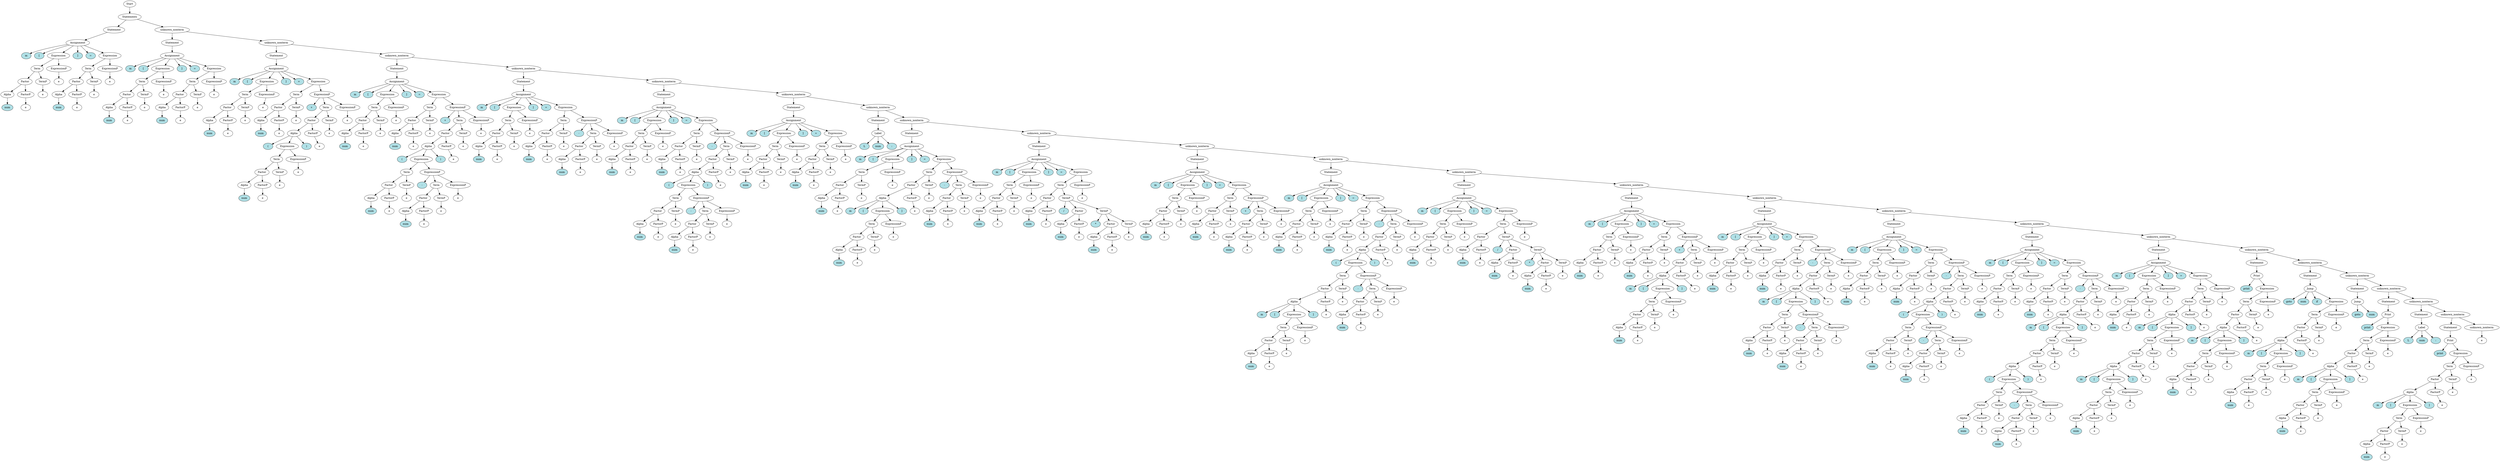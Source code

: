 digraph G {
	"Start1" [label="Start"]
	"Statements2" [label="Statements"]
	"Start1" -> "Statements2"
	"Statement3" [label="Statement"]
	"Statements2" -> "Statement3"
	"Assignment4" [label="Assignment"]
	"Statement3" -> "Assignment4"
	"m5" [label="m",style=filled,fillcolor=powderblue]
	"Assignment4" -> "m5"
	"[6" [label="[",style=filled,fillcolor=powderblue]
	"Assignment4" -> "[6"
	"Expression7" [label="Expression"]
	"Assignment4" -> "Expression7"
	"Term8" [label="Term"]
	"Expression7" -> "Term8"
	"Factor9" [label="Factor"]
	"Term8" -> "Factor9"
	"Alpha10" [label="Alpha"]
	"Factor9" -> "Alpha10"
	"num11" [label="num",style=filled,fillcolor=powderblue]
	"Alpha10" -> "num11"
	"FactorP12" [label="FactorP"]
	"Factor9" -> "FactorP12"
	"e13" [label="e"]
	"FactorP12" -> "e13"
	"TermP14" [label="TermP"]
	"Term8" -> "TermP14"
	"e15" [label="e"]
	"TermP14" -> "e15"
	"ExpressionP16" [label="ExpressionP"]
	"Expression7" -> "ExpressionP16"
	"e17" [label="e"]
	"ExpressionP16" -> "e17"
	"]18" [label="]",style=filled,fillcolor=powderblue]
	"Assignment4" -> "]18"
	"=19" [label="=",style=filled,fillcolor=powderblue]
	"Assignment4" -> "=19"
	"Expression20" [label="Expression"]
	"Assignment4" -> "Expression20"
	"Term21" [label="Term"]
	"Expression20" -> "Term21"
	"Factor22" [label="Factor"]
	"Term21" -> "Factor22"
	"Alpha23" [label="Alpha"]
	"Factor22" -> "Alpha23"
	"num24" [label="num",style=filled,fillcolor=powderblue]
	"Alpha23" -> "num24"
	"FactorP25" [label="FactorP"]
	"Factor22" -> "FactorP25"
	"e26" [label="e"]
	"FactorP25" -> "e26"
	"TermP27" [label="TermP"]
	"Term21" -> "TermP27"
	"e28" [label="e"]
	"TermP27" -> "e28"
	"ExpressionP29" [label="ExpressionP"]
	"Expression20" -> "ExpressionP29"
	"e30" [label="e"]
	"ExpressionP29" -> "e30"
	"unknown_nonterm31" [label="unknown_nonterm"]
	"Statements2" -> "unknown_nonterm31"
	"Statement32" [label="Statement"]
	"unknown_nonterm31" -> "Statement32"
	"Assignment33" [label="Assignment"]
	"Statement32" -> "Assignment33"
	"m34" [label="m",style=filled,fillcolor=powderblue]
	"Assignment33" -> "m34"
	"[35" [label="[",style=filled,fillcolor=powderblue]
	"Assignment33" -> "[35"
	"Expression36" [label="Expression"]
	"Assignment33" -> "Expression36"
	"Term37" [label="Term"]
	"Expression36" -> "Term37"
	"Factor38" [label="Factor"]
	"Term37" -> "Factor38"
	"Alpha39" [label="Alpha"]
	"Factor38" -> "Alpha39"
	"num40" [label="num",style=filled,fillcolor=powderblue]
	"Alpha39" -> "num40"
	"FactorP41" [label="FactorP"]
	"Factor38" -> "FactorP41"
	"e42" [label="e"]
	"FactorP41" -> "e42"
	"TermP43" [label="TermP"]
	"Term37" -> "TermP43"
	"e44" [label="e"]
	"TermP43" -> "e44"
	"ExpressionP45" [label="ExpressionP"]
	"Expression36" -> "ExpressionP45"
	"e46" [label="e"]
	"ExpressionP45" -> "e46"
	"]47" [label="]",style=filled,fillcolor=powderblue]
	"Assignment33" -> "]47"
	"=48" [label="=",style=filled,fillcolor=powderblue]
	"Assignment33" -> "=48"
	"Expression49" [label="Expression"]
	"Assignment33" -> "Expression49"
	"Term50" [label="Term"]
	"Expression49" -> "Term50"
	"Factor51" [label="Factor"]
	"Term50" -> "Factor51"
	"Alpha52" [label="Alpha"]
	"Factor51" -> "Alpha52"
	"num53" [label="num",style=filled,fillcolor=powderblue]
	"Alpha52" -> "num53"
	"FactorP54" [label="FactorP"]
	"Factor51" -> "FactorP54"
	"e55" [label="e"]
	"FactorP54" -> "e55"
	"TermP56" [label="TermP"]
	"Term50" -> "TermP56"
	"e57" [label="e"]
	"TermP56" -> "e57"
	"ExpressionP58" [label="ExpressionP"]
	"Expression49" -> "ExpressionP58"
	"e59" [label="e"]
	"ExpressionP58" -> "e59"
	"unknown_nonterm60" [label="unknown_nonterm"]
	"unknown_nonterm31" -> "unknown_nonterm60"
	"Statement61" [label="Statement"]
	"unknown_nonterm60" -> "Statement61"
	"Assignment62" [label="Assignment"]
	"Statement61" -> "Assignment62"
	"m63" [label="m",style=filled,fillcolor=powderblue]
	"Assignment62" -> "m63"
	"[64" [label="[",style=filled,fillcolor=powderblue]
	"Assignment62" -> "[64"
	"Expression65" [label="Expression"]
	"Assignment62" -> "Expression65"
	"Term66" [label="Term"]
	"Expression65" -> "Term66"
	"Factor67" [label="Factor"]
	"Term66" -> "Factor67"
	"Alpha68" [label="Alpha"]
	"Factor67" -> "Alpha68"
	"num69" [label="num",style=filled,fillcolor=powderblue]
	"Alpha68" -> "num69"
	"FactorP70" [label="FactorP"]
	"Factor67" -> "FactorP70"
	"e71" [label="e"]
	"FactorP70" -> "e71"
	"TermP72" [label="TermP"]
	"Term66" -> "TermP72"
	"e73" [label="e"]
	"TermP72" -> "e73"
	"ExpressionP74" [label="ExpressionP"]
	"Expression65" -> "ExpressionP74"
	"e75" [label="e"]
	"ExpressionP74" -> "e75"
	"]76" [label="]",style=filled,fillcolor=powderblue]
	"Assignment62" -> "]76"
	"=77" [label="=",style=filled,fillcolor=powderblue]
	"Assignment62" -> "=77"
	"Expression78" [label="Expression"]
	"Assignment62" -> "Expression78"
	"Term79" [label="Term"]
	"Expression78" -> "Term79"
	"Factor80" [label="Factor"]
	"Term79" -> "Factor80"
	"Alpha81" [label="Alpha"]
	"Factor80" -> "Alpha81"
	"num82" [label="num",style=filled,fillcolor=powderblue]
	"Alpha81" -> "num82"
	"FactorP83" [label="FactorP"]
	"Factor80" -> "FactorP83"
	"e84" [label="e"]
	"FactorP83" -> "e84"
	"TermP85" [label="TermP"]
	"Term79" -> "TermP85"
	"e86" [label="e"]
	"TermP85" -> "e86"
	"ExpressionP87" [label="ExpressionP"]
	"Expression78" -> "ExpressionP87"
	"+88" [label="+",style=filled,fillcolor=powderblue]
	"ExpressionP87" -> "+88"
	"Term89" [label="Term"]
	"ExpressionP87" -> "Term89"
	"Factor90" [label="Factor"]
	"Term89" -> "Factor90"
	"Alpha91" [label="Alpha"]
	"Factor90" -> "Alpha91"
	"(92" [label="(",style=filled,fillcolor=powderblue]
	"Alpha91" -> "(92"
	"Expression93" [label="Expression"]
	"Alpha91" -> "Expression93"
	"Term94" [label="Term"]
	"Expression93" -> "Term94"
	"Factor95" [label="Factor"]
	"Term94" -> "Factor95"
	"Alpha96" [label="Alpha"]
	"Factor95" -> "Alpha96"
	"num97" [label="num",style=filled,fillcolor=powderblue]
	"Alpha96" -> "num97"
	"FactorP98" [label="FactorP"]
	"Factor95" -> "FactorP98"
	"e99" [label="e"]
	"FactorP98" -> "e99"
	"TermP100" [label="TermP"]
	"Term94" -> "TermP100"
	"e101" [label="e"]
	"TermP100" -> "e101"
	"ExpressionP102" [label="ExpressionP"]
	"Expression93" -> "ExpressionP102"
	"e103" [label="e"]
	"ExpressionP102" -> "e103"
	")104" [label=")",style=filled,fillcolor=powderblue]
	"Alpha91" -> ")104"
	"FactorP105" [label="FactorP"]
	"Factor90" -> "FactorP105"
	"e106" [label="e"]
	"FactorP105" -> "e106"
	"TermP107" [label="TermP"]
	"Term89" -> "TermP107"
	"e108" [label="e"]
	"TermP107" -> "e108"
	"ExpressionP109" [label="ExpressionP"]
	"ExpressionP87" -> "ExpressionP109"
	"e110" [label="e"]
	"ExpressionP109" -> "e110"
	"unknown_nonterm111" [label="unknown_nonterm"]
	"unknown_nonterm60" -> "unknown_nonterm111"
	"Statement112" [label="Statement"]
	"unknown_nonterm111" -> "Statement112"
	"Assignment113" [label="Assignment"]
	"Statement112" -> "Assignment113"
	"m114" [label="m",style=filled,fillcolor=powderblue]
	"Assignment113" -> "m114"
	"[115" [label="[",style=filled,fillcolor=powderblue]
	"Assignment113" -> "[115"
	"Expression116" [label="Expression"]
	"Assignment113" -> "Expression116"
	"Term117" [label="Term"]
	"Expression116" -> "Term117"
	"Factor118" [label="Factor"]
	"Term117" -> "Factor118"
	"Alpha119" [label="Alpha"]
	"Factor118" -> "Alpha119"
	"num120" [label="num",style=filled,fillcolor=powderblue]
	"Alpha119" -> "num120"
	"FactorP121" [label="FactorP"]
	"Factor118" -> "FactorP121"
	"e122" [label="e"]
	"FactorP121" -> "e122"
	"TermP123" [label="TermP"]
	"Term117" -> "TermP123"
	"e124" [label="e"]
	"TermP123" -> "e124"
	"ExpressionP125" [label="ExpressionP"]
	"Expression116" -> "ExpressionP125"
	"e126" [label="e"]
	"ExpressionP125" -> "e126"
	"]127" [label="]",style=filled,fillcolor=powderblue]
	"Assignment113" -> "]127"
	"=128" [label="=",style=filled,fillcolor=powderblue]
	"Assignment113" -> "=128"
	"Expression129" [label="Expression"]
	"Assignment113" -> "Expression129"
	"Term130" [label="Term"]
	"Expression129" -> "Term130"
	"Factor131" [label="Factor"]
	"Term130" -> "Factor131"
	"Alpha132" [label="Alpha"]
	"Factor131" -> "Alpha132"
	"num133" [label="num",style=filled,fillcolor=powderblue]
	"Alpha132" -> "num133"
	"FactorP134" [label="FactorP"]
	"Factor131" -> "FactorP134"
	"e135" [label="e"]
	"FactorP134" -> "e135"
	"TermP136" [label="TermP"]
	"Term130" -> "TermP136"
	"e137" [label="e"]
	"TermP136" -> "e137"
	"ExpressionP138" [label="ExpressionP"]
	"Expression129" -> "ExpressionP138"
	"+139" [label="+",style=filled,fillcolor=powderblue]
	"ExpressionP138" -> "+139"
	"Term140" [label="Term"]
	"ExpressionP138" -> "Term140"
	"Factor141" [label="Factor"]
	"Term140" -> "Factor141"
	"Alpha142" [label="Alpha"]
	"Factor141" -> "Alpha142"
	"(143" [label="(",style=filled,fillcolor=powderblue]
	"Alpha142" -> "(143"
	"Expression144" [label="Expression"]
	"Alpha142" -> "Expression144"
	"Term145" [label="Term"]
	"Expression144" -> "Term145"
	"Factor146" [label="Factor"]
	"Term145" -> "Factor146"
	"Alpha147" [label="Alpha"]
	"Factor146" -> "Alpha147"
	"num148" [label="num",style=filled,fillcolor=powderblue]
	"Alpha147" -> "num148"
	"FactorP149" [label="FactorP"]
	"Factor146" -> "FactorP149"
	"e150" [label="e"]
	"FactorP149" -> "e150"
	"TermP151" [label="TermP"]
	"Term145" -> "TermP151"
	"e152" [label="e"]
	"TermP151" -> "e152"
	"ExpressionP153" [label="ExpressionP"]
	"Expression144" -> "ExpressionP153"
	"-154" [label="-",style=filled,fillcolor=powderblue]
	"ExpressionP153" -> "-154"
	"Term155" [label="Term"]
	"ExpressionP153" -> "Term155"
	"Factor156" [label="Factor"]
	"Term155" -> "Factor156"
	"Alpha157" [label="Alpha"]
	"Factor156" -> "Alpha157"
	"num158" [label="num",style=filled,fillcolor=powderblue]
	"Alpha157" -> "num158"
	"FactorP159" [label="FactorP"]
	"Factor156" -> "FactorP159"
	"e160" [label="e"]
	"FactorP159" -> "e160"
	"TermP161" [label="TermP"]
	"Term155" -> "TermP161"
	"e162" [label="e"]
	"TermP161" -> "e162"
	"ExpressionP163" [label="ExpressionP"]
	"ExpressionP153" -> "ExpressionP163"
	"e164" [label="e"]
	"ExpressionP163" -> "e164"
	")165" [label=")",style=filled,fillcolor=powderblue]
	"Alpha142" -> ")165"
	"FactorP166" [label="FactorP"]
	"Factor141" -> "FactorP166"
	"e167" [label="e"]
	"FactorP166" -> "e167"
	"TermP168" [label="TermP"]
	"Term140" -> "TermP168"
	"e169" [label="e"]
	"TermP168" -> "e169"
	"ExpressionP170" [label="ExpressionP"]
	"ExpressionP138" -> "ExpressionP170"
	"e171" [label="e"]
	"ExpressionP170" -> "e171"
	"unknown_nonterm172" [label="unknown_nonterm"]
	"unknown_nonterm111" -> "unknown_nonterm172"
	"Statement173" [label="Statement"]
	"unknown_nonterm172" -> "Statement173"
	"Assignment174" [label="Assignment"]
	"Statement173" -> "Assignment174"
	"m175" [label="m",style=filled,fillcolor=powderblue]
	"Assignment174" -> "m175"
	"[176" [label="[",style=filled,fillcolor=powderblue]
	"Assignment174" -> "[176"
	"Expression177" [label="Expression"]
	"Assignment174" -> "Expression177"
	"Term178" [label="Term"]
	"Expression177" -> "Term178"
	"Factor179" [label="Factor"]
	"Term178" -> "Factor179"
	"Alpha180" [label="Alpha"]
	"Factor179" -> "Alpha180"
	"num181" [label="num",style=filled,fillcolor=powderblue]
	"Alpha180" -> "num181"
	"FactorP182" [label="FactorP"]
	"Factor179" -> "FactorP182"
	"e183" [label="e"]
	"FactorP182" -> "e183"
	"TermP184" [label="TermP"]
	"Term178" -> "TermP184"
	"e185" [label="e"]
	"TermP184" -> "e185"
	"ExpressionP186" [label="ExpressionP"]
	"Expression177" -> "ExpressionP186"
	"e187" [label="e"]
	"ExpressionP186" -> "e187"
	"]188" [label="]",style=filled,fillcolor=powderblue]
	"Assignment174" -> "]188"
	"=189" [label="=",style=filled,fillcolor=powderblue]
	"Assignment174" -> "=189"
	"Expression190" [label="Expression"]
	"Assignment174" -> "Expression190"
	"Term191" [label="Term"]
	"Expression190" -> "Term191"
	"Factor192" [label="Factor"]
	"Term191" -> "Factor192"
	"Alpha193" [label="Alpha"]
	"Factor192" -> "Alpha193"
	"num194" [label="num",style=filled,fillcolor=powderblue]
	"Alpha193" -> "num194"
	"FactorP195" [label="FactorP"]
	"Factor192" -> "FactorP195"
	"e196" [label="e"]
	"FactorP195" -> "e196"
	"TermP197" [label="TermP"]
	"Term191" -> "TermP197"
	"e198" [label="e"]
	"TermP197" -> "e198"
	"ExpressionP199" [label="ExpressionP"]
	"Expression190" -> "ExpressionP199"
	"-200" [label="-",style=filled,fillcolor=powderblue]
	"ExpressionP199" -> "-200"
	"Term201" [label="Term"]
	"ExpressionP199" -> "Term201"
	"Factor202" [label="Factor"]
	"Term201" -> "Factor202"
	"Alpha203" [label="Alpha"]
	"Factor202" -> "Alpha203"
	"num204" [label="num",style=filled,fillcolor=powderblue]
	"Alpha203" -> "num204"
	"FactorP205" [label="FactorP"]
	"Factor202" -> "FactorP205"
	"e206" [label="e"]
	"FactorP205" -> "e206"
	"TermP207" [label="TermP"]
	"Term201" -> "TermP207"
	"e208" [label="e"]
	"TermP207" -> "e208"
	"ExpressionP209" [label="ExpressionP"]
	"ExpressionP199" -> "ExpressionP209"
	"e210" [label="e"]
	"ExpressionP209" -> "e210"
	"unknown_nonterm211" [label="unknown_nonterm"]
	"unknown_nonterm172" -> "unknown_nonterm211"
	"Statement212" [label="Statement"]
	"unknown_nonterm211" -> "Statement212"
	"Assignment213" [label="Assignment"]
	"Statement212" -> "Assignment213"
	"m214" [label="m",style=filled,fillcolor=powderblue]
	"Assignment213" -> "m214"
	"[215" [label="[",style=filled,fillcolor=powderblue]
	"Assignment213" -> "[215"
	"Expression216" [label="Expression"]
	"Assignment213" -> "Expression216"
	"Term217" [label="Term"]
	"Expression216" -> "Term217"
	"Factor218" [label="Factor"]
	"Term217" -> "Factor218"
	"Alpha219" [label="Alpha"]
	"Factor218" -> "Alpha219"
	"num220" [label="num",style=filled,fillcolor=powderblue]
	"Alpha219" -> "num220"
	"FactorP221" [label="FactorP"]
	"Factor218" -> "FactorP221"
	"e222" [label="e"]
	"FactorP221" -> "e222"
	"TermP223" [label="TermP"]
	"Term217" -> "TermP223"
	"e224" [label="e"]
	"TermP223" -> "e224"
	"ExpressionP225" [label="ExpressionP"]
	"Expression216" -> "ExpressionP225"
	"e226" [label="e"]
	"ExpressionP225" -> "e226"
	"]227" [label="]",style=filled,fillcolor=powderblue]
	"Assignment213" -> "]227"
	"=228" [label="=",style=filled,fillcolor=powderblue]
	"Assignment213" -> "=228"
	"Expression229" [label="Expression"]
	"Assignment213" -> "Expression229"
	"Term230" [label="Term"]
	"Expression229" -> "Term230"
	"Factor231" [label="Factor"]
	"Term230" -> "Factor231"
	"Alpha232" [label="Alpha"]
	"Factor231" -> "Alpha232"
	"num233" [label="num",style=filled,fillcolor=powderblue]
	"Alpha232" -> "num233"
	"FactorP234" [label="FactorP"]
	"Factor231" -> "FactorP234"
	"e235" [label="e"]
	"FactorP234" -> "e235"
	"TermP236" [label="TermP"]
	"Term230" -> "TermP236"
	"e237" [label="e"]
	"TermP236" -> "e237"
	"ExpressionP238" [label="ExpressionP"]
	"Expression229" -> "ExpressionP238"
	"-239" [label="-",style=filled,fillcolor=powderblue]
	"ExpressionP238" -> "-239"
	"Term240" [label="Term"]
	"ExpressionP238" -> "Term240"
	"Factor241" [label="Factor"]
	"Term240" -> "Factor241"
	"Alpha242" [label="Alpha"]
	"Factor241" -> "Alpha242"
	"(243" [label="(",style=filled,fillcolor=powderblue]
	"Alpha242" -> "(243"
	"Expression244" [label="Expression"]
	"Alpha242" -> "Expression244"
	"Term245" [label="Term"]
	"Expression244" -> "Term245"
	"Factor246" [label="Factor"]
	"Term245" -> "Factor246"
	"Alpha247" [label="Alpha"]
	"Factor246" -> "Alpha247"
	"num248" [label="num",style=filled,fillcolor=powderblue]
	"Alpha247" -> "num248"
	"FactorP249" [label="FactorP"]
	"Factor246" -> "FactorP249"
	"e250" [label="e"]
	"FactorP249" -> "e250"
	"TermP251" [label="TermP"]
	"Term245" -> "TermP251"
	"e252" [label="e"]
	"TermP251" -> "e252"
	"ExpressionP253" [label="ExpressionP"]
	"Expression244" -> "ExpressionP253"
	"-254" [label="-",style=filled,fillcolor=powderblue]
	"ExpressionP253" -> "-254"
	"Term255" [label="Term"]
	"ExpressionP253" -> "Term255"
	"Factor256" [label="Factor"]
	"Term255" -> "Factor256"
	"Alpha257" [label="Alpha"]
	"Factor256" -> "Alpha257"
	"num258" [label="num",style=filled,fillcolor=powderblue]
	"Alpha257" -> "num258"
	"FactorP259" [label="FactorP"]
	"Factor256" -> "FactorP259"
	"e260" [label="e"]
	"FactorP259" -> "e260"
	"TermP261" [label="TermP"]
	"Term255" -> "TermP261"
	"e262" [label="e"]
	"TermP261" -> "e262"
	"ExpressionP263" [label="ExpressionP"]
	"ExpressionP253" -> "ExpressionP263"
	"e264" [label="e"]
	"ExpressionP263" -> "e264"
	")265" [label=")",style=filled,fillcolor=powderblue]
	"Alpha242" -> ")265"
	"FactorP266" [label="FactorP"]
	"Factor241" -> "FactorP266"
	"e267" [label="e"]
	"FactorP266" -> "e267"
	"TermP268" [label="TermP"]
	"Term240" -> "TermP268"
	"e269" [label="e"]
	"TermP268" -> "e269"
	"ExpressionP270" [label="ExpressionP"]
	"ExpressionP238" -> "ExpressionP270"
	"e271" [label="e"]
	"ExpressionP270" -> "e271"
	"unknown_nonterm272" [label="unknown_nonterm"]
	"unknown_nonterm211" -> "unknown_nonterm272"
	"Statement273" [label="Statement"]
	"unknown_nonterm272" -> "Statement273"
	"Assignment274" [label="Assignment"]
	"Statement273" -> "Assignment274"
	"m275" [label="m",style=filled,fillcolor=powderblue]
	"Assignment274" -> "m275"
	"[276" [label="[",style=filled,fillcolor=powderblue]
	"Assignment274" -> "[276"
	"Expression277" [label="Expression"]
	"Assignment274" -> "Expression277"
	"Term278" [label="Term"]
	"Expression277" -> "Term278"
	"Factor279" [label="Factor"]
	"Term278" -> "Factor279"
	"Alpha280" [label="Alpha"]
	"Factor279" -> "Alpha280"
	"num281" [label="num",style=filled,fillcolor=powderblue]
	"Alpha280" -> "num281"
	"FactorP282" [label="FactorP"]
	"Factor279" -> "FactorP282"
	"e283" [label="e"]
	"FactorP282" -> "e283"
	"TermP284" [label="TermP"]
	"Term278" -> "TermP284"
	"e285" [label="e"]
	"TermP284" -> "e285"
	"ExpressionP286" [label="ExpressionP"]
	"Expression277" -> "ExpressionP286"
	"e287" [label="e"]
	"ExpressionP286" -> "e287"
	"]288" [label="]",style=filled,fillcolor=powderblue]
	"Assignment274" -> "]288"
	"=289" [label="=",style=filled,fillcolor=powderblue]
	"Assignment274" -> "=289"
	"Expression290" [label="Expression"]
	"Assignment274" -> "Expression290"
	"Term291" [label="Term"]
	"Expression290" -> "Term291"
	"Factor292" [label="Factor"]
	"Term291" -> "Factor292"
	"Alpha293" [label="Alpha"]
	"Factor292" -> "Alpha293"
	"num294" [label="num",style=filled,fillcolor=powderblue]
	"Alpha293" -> "num294"
	"FactorP295" [label="FactorP"]
	"Factor292" -> "FactorP295"
	"e296" [label="e"]
	"FactorP295" -> "e296"
	"TermP297" [label="TermP"]
	"Term291" -> "TermP297"
	"e298" [label="e"]
	"TermP297" -> "e298"
	"ExpressionP299" [label="ExpressionP"]
	"Expression290" -> "ExpressionP299"
	"e300" [label="e"]
	"ExpressionP299" -> "e300"
	"unknown_nonterm301" [label="unknown_nonterm"]
	"unknown_nonterm272" -> "unknown_nonterm301"
	"Statement302" [label="Statement"]
	"unknown_nonterm301" -> "Statement302"
	"Label303" [label="Label"]
	"Statement302" -> "Label303"
	"L304" [label="L",style=filled,fillcolor=powderblue]
	"Label303" -> "L304"
	"num305" [label="num",style=filled,fillcolor=powderblue]
	"Label303" -> "num305"
	":306" [label=":",style=filled,fillcolor=powderblue]
	"Label303" -> ":306"
	"unknown_nonterm307" [label="unknown_nonterm"]
	"unknown_nonterm301" -> "unknown_nonterm307"
	"Statement308" [label="Statement"]
	"unknown_nonterm307" -> "Statement308"
	"Assignment309" [label="Assignment"]
	"Statement308" -> "Assignment309"
	"m310" [label="m",style=filled,fillcolor=powderblue]
	"Assignment309" -> "m310"
	"[311" [label="[",style=filled,fillcolor=powderblue]
	"Assignment309" -> "[311"
	"Expression312" [label="Expression"]
	"Assignment309" -> "Expression312"
	"Term313" [label="Term"]
	"Expression312" -> "Term313"
	"Factor314" [label="Factor"]
	"Term313" -> "Factor314"
	"Alpha315" [label="Alpha"]
	"Factor314" -> "Alpha315"
	"num316" [label="num",style=filled,fillcolor=powderblue]
	"Alpha315" -> "num316"
	"FactorP317" [label="FactorP"]
	"Factor314" -> "FactorP317"
	"e318" [label="e"]
	"FactorP317" -> "e318"
	"TermP319" [label="TermP"]
	"Term313" -> "TermP319"
	"e320" [label="e"]
	"TermP319" -> "e320"
	"ExpressionP321" [label="ExpressionP"]
	"Expression312" -> "ExpressionP321"
	"e322" [label="e"]
	"ExpressionP321" -> "e322"
	"]323" [label="]",style=filled,fillcolor=powderblue]
	"Assignment309" -> "]323"
	"=324" [label="=",style=filled,fillcolor=powderblue]
	"Assignment309" -> "=324"
	"Expression325" [label="Expression"]
	"Assignment309" -> "Expression325"
	"Term326" [label="Term"]
	"Expression325" -> "Term326"
	"Factor327" [label="Factor"]
	"Term326" -> "Factor327"
	"Alpha328" [label="Alpha"]
	"Factor327" -> "Alpha328"
	"m329" [label="m",style=filled,fillcolor=powderblue]
	"Alpha328" -> "m329"
	"[330" [label="[",style=filled,fillcolor=powderblue]
	"Alpha328" -> "[330"
	"Expression331" [label="Expression"]
	"Alpha328" -> "Expression331"
	"Term332" [label="Term"]
	"Expression331" -> "Term332"
	"Factor333" [label="Factor"]
	"Term332" -> "Factor333"
	"Alpha334" [label="Alpha"]
	"Factor333" -> "Alpha334"
	"num335" [label="num",style=filled,fillcolor=powderblue]
	"Alpha334" -> "num335"
	"FactorP336" [label="FactorP"]
	"Factor333" -> "FactorP336"
	"e337" [label="e"]
	"FactorP336" -> "e337"
	"TermP338" [label="TermP"]
	"Term332" -> "TermP338"
	"e339" [label="e"]
	"TermP338" -> "e339"
	"ExpressionP340" [label="ExpressionP"]
	"Expression331" -> "ExpressionP340"
	"e341" [label="e"]
	"ExpressionP340" -> "e341"
	"]342" [label="]",style=filled,fillcolor=powderblue]
	"Alpha328" -> "]342"
	"FactorP343" [label="FactorP"]
	"Factor327" -> "FactorP343"
	"e344" [label="e"]
	"FactorP343" -> "e344"
	"TermP345" [label="TermP"]
	"Term326" -> "TermP345"
	"e346" [label="e"]
	"TermP345" -> "e346"
	"ExpressionP347" [label="ExpressionP"]
	"Expression325" -> "ExpressionP347"
	"-348" [label="-",style=filled,fillcolor=powderblue]
	"ExpressionP347" -> "-348"
	"Term349" [label="Term"]
	"ExpressionP347" -> "Term349"
	"Factor350" [label="Factor"]
	"Term349" -> "Factor350"
	"Alpha351" [label="Alpha"]
	"Factor350" -> "Alpha351"
	"num352" [label="num",style=filled,fillcolor=powderblue]
	"Alpha351" -> "num352"
	"FactorP353" [label="FactorP"]
	"Factor350" -> "FactorP353"
	"e354" [label="e"]
	"FactorP353" -> "e354"
	"TermP355" [label="TermP"]
	"Term349" -> "TermP355"
	"e356" [label="e"]
	"TermP355" -> "e356"
	"ExpressionP357" [label="ExpressionP"]
	"ExpressionP347" -> "ExpressionP357"
	"e358" [label="e"]
	"ExpressionP357" -> "e358"
	"unknown_nonterm359" [label="unknown_nonterm"]
	"unknown_nonterm307" -> "unknown_nonterm359"
	"Statement360" [label="Statement"]
	"unknown_nonterm359" -> "Statement360"
	"Assignment361" [label="Assignment"]
	"Statement360" -> "Assignment361"
	"m362" [label="m",style=filled,fillcolor=powderblue]
	"Assignment361" -> "m362"
	"[363" [label="[",style=filled,fillcolor=powderblue]
	"Assignment361" -> "[363"
	"Expression364" [label="Expression"]
	"Assignment361" -> "Expression364"
	"Term365" [label="Term"]
	"Expression364" -> "Term365"
	"Factor366" [label="Factor"]
	"Term365" -> "Factor366"
	"Alpha367" [label="Alpha"]
	"Factor366" -> "Alpha367"
	"num368" [label="num",style=filled,fillcolor=powderblue]
	"Alpha367" -> "num368"
	"FactorP369" [label="FactorP"]
	"Factor366" -> "FactorP369"
	"e370" [label="e"]
	"FactorP369" -> "e370"
	"TermP371" [label="TermP"]
	"Term365" -> "TermP371"
	"e372" [label="e"]
	"TermP371" -> "e372"
	"ExpressionP373" [label="ExpressionP"]
	"Expression364" -> "ExpressionP373"
	"e374" [label="e"]
	"ExpressionP373" -> "e374"
	"]375" [label="]",style=filled,fillcolor=powderblue]
	"Assignment361" -> "]375"
	"=376" [label="=",style=filled,fillcolor=powderblue]
	"Assignment361" -> "=376"
	"Expression377" [label="Expression"]
	"Assignment361" -> "Expression377"
	"Term378" [label="Term"]
	"Expression377" -> "Term378"
	"Factor379" [label="Factor"]
	"Term378" -> "Factor379"
	"Alpha380" [label="Alpha"]
	"Factor379" -> "Alpha380"
	"num381" [label="num",style=filled,fillcolor=powderblue]
	"Alpha380" -> "num381"
	"FactorP382" [label="FactorP"]
	"Factor379" -> "FactorP382"
	"e383" [label="e"]
	"FactorP382" -> "e383"
	"TermP384" [label="TermP"]
	"Term378" -> "TermP384"
	"/385" [label="/",style=filled,fillcolor=powderblue]
	"TermP384" -> "/385"
	"Factor386" [label="Factor"]
	"TermP384" -> "Factor386"
	"Alpha387" [label="Alpha"]
	"Factor386" -> "Alpha387"
	"num388" [label="num",style=filled,fillcolor=powderblue]
	"Alpha387" -> "num388"
	"FactorP389" [label="FactorP"]
	"Factor386" -> "FactorP389"
	"e390" [label="e"]
	"FactorP389" -> "e390"
	"TermP391" [label="TermP"]
	"TermP384" -> "TermP391"
	"*392" [label="*",style=filled,fillcolor=powderblue]
	"TermP391" -> "*392"
	"Factor393" [label="Factor"]
	"TermP391" -> "Factor393"
	"Alpha394" [label="Alpha"]
	"Factor393" -> "Alpha394"
	"num395" [label="num",style=filled,fillcolor=powderblue]
	"Alpha394" -> "num395"
	"FactorP396" [label="FactorP"]
	"Factor393" -> "FactorP396"
	"e397" [label="e"]
	"FactorP396" -> "e397"
	"TermP398" [label="TermP"]
	"TermP391" -> "TermP398"
	"e399" [label="e"]
	"TermP398" -> "e399"
	"ExpressionP400" [label="ExpressionP"]
	"Expression377" -> "ExpressionP400"
	"e401" [label="e"]
	"ExpressionP400" -> "e401"
	"unknown_nonterm402" [label="unknown_nonterm"]
	"unknown_nonterm359" -> "unknown_nonterm402"
	"Statement403" [label="Statement"]
	"unknown_nonterm402" -> "Statement403"
	"Assignment404" [label="Assignment"]
	"Statement403" -> "Assignment404"
	"m405" [label="m",style=filled,fillcolor=powderblue]
	"Assignment404" -> "m405"
	"[406" [label="[",style=filled,fillcolor=powderblue]
	"Assignment404" -> "[406"
	"Expression407" [label="Expression"]
	"Assignment404" -> "Expression407"
	"Term408" [label="Term"]
	"Expression407" -> "Term408"
	"Factor409" [label="Factor"]
	"Term408" -> "Factor409"
	"Alpha410" [label="Alpha"]
	"Factor409" -> "Alpha410"
	"num411" [label="num",style=filled,fillcolor=powderblue]
	"Alpha410" -> "num411"
	"FactorP412" [label="FactorP"]
	"Factor409" -> "FactorP412"
	"e413" [label="e"]
	"FactorP412" -> "e413"
	"TermP414" [label="TermP"]
	"Term408" -> "TermP414"
	"e415" [label="e"]
	"TermP414" -> "e415"
	"ExpressionP416" [label="ExpressionP"]
	"Expression407" -> "ExpressionP416"
	"e417" [label="e"]
	"ExpressionP416" -> "e417"
	"]418" [label="]",style=filled,fillcolor=powderblue]
	"Assignment404" -> "]418"
	"=419" [label="=",style=filled,fillcolor=powderblue]
	"Assignment404" -> "=419"
	"Expression420" [label="Expression"]
	"Assignment404" -> "Expression420"
	"Term421" [label="Term"]
	"Expression420" -> "Term421"
	"Factor422" [label="Factor"]
	"Term421" -> "Factor422"
	"Alpha423" [label="Alpha"]
	"Factor422" -> "Alpha423"
	"num424" [label="num",style=filled,fillcolor=powderblue]
	"Alpha423" -> "num424"
	"FactorP425" [label="FactorP"]
	"Factor422" -> "FactorP425"
	"e426" [label="e"]
	"FactorP425" -> "e426"
	"TermP427" [label="TermP"]
	"Term421" -> "TermP427"
	"e428" [label="e"]
	"TermP427" -> "e428"
	"ExpressionP429" [label="ExpressionP"]
	"Expression420" -> "ExpressionP429"
	"+430" [label="+",style=filled,fillcolor=powderblue]
	"ExpressionP429" -> "+430"
	"Term431" [label="Term"]
	"ExpressionP429" -> "Term431"
	"Factor432" [label="Factor"]
	"Term431" -> "Factor432"
	"Alpha433" [label="Alpha"]
	"Factor432" -> "Alpha433"
	"num434" [label="num",style=filled,fillcolor=powderblue]
	"Alpha433" -> "num434"
	"FactorP435" [label="FactorP"]
	"Factor432" -> "FactorP435"
	"e436" [label="e"]
	"FactorP435" -> "e436"
	"TermP437" [label="TermP"]
	"Term431" -> "TermP437"
	"e438" [label="e"]
	"TermP437" -> "e438"
	"ExpressionP439" [label="ExpressionP"]
	"ExpressionP429" -> "ExpressionP439"
	"e440" [label="e"]
	"ExpressionP439" -> "e440"
	"unknown_nonterm441" [label="unknown_nonterm"]
	"unknown_nonterm402" -> "unknown_nonterm441"
	"Statement442" [label="Statement"]
	"unknown_nonterm441" -> "Statement442"
	"Assignment443" [label="Assignment"]
	"Statement442" -> "Assignment443"
	"m444" [label="m",style=filled,fillcolor=powderblue]
	"Assignment443" -> "m444"
	"[445" [label="[",style=filled,fillcolor=powderblue]
	"Assignment443" -> "[445"
	"Expression446" [label="Expression"]
	"Assignment443" -> "Expression446"
	"Term447" [label="Term"]
	"Expression446" -> "Term447"
	"Factor448" [label="Factor"]
	"Term447" -> "Factor448"
	"Alpha449" [label="Alpha"]
	"Factor448" -> "Alpha449"
	"num450" [label="num",style=filled,fillcolor=powderblue]
	"Alpha449" -> "num450"
	"FactorP451" [label="FactorP"]
	"Factor448" -> "FactorP451"
	"e452" [label="e"]
	"FactorP451" -> "e452"
	"TermP453" [label="TermP"]
	"Term447" -> "TermP453"
	"e454" [label="e"]
	"TermP453" -> "e454"
	"ExpressionP455" [label="ExpressionP"]
	"Expression446" -> "ExpressionP455"
	"e456" [label="e"]
	"ExpressionP455" -> "e456"
	"]457" [label="]",style=filled,fillcolor=powderblue]
	"Assignment443" -> "]457"
	"=458" [label="=",style=filled,fillcolor=powderblue]
	"Assignment443" -> "=458"
	"Expression459" [label="Expression"]
	"Assignment443" -> "Expression459"
	"Term460" [label="Term"]
	"Expression459" -> "Term460"
	"Factor461" [label="Factor"]
	"Term460" -> "Factor461"
	"Alpha462" [label="Alpha"]
	"Factor461" -> "Alpha462"
	"num463" [label="num",style=filled,fillcolor=powderblue]
	"Alpha462" -> "num463"
	"FactorP464" [label="FactorP"]
	"Factor461" -> "FactorP464"
	"e465" [label="e"]
	"FactorP464" -> "e465"
	"TermP466" [label="TermP"]
	"Term460" -> "TermP466"
	"e467" [label="e"]
	"TermP466" -> "e467"
	"ExpressionP468" [label="ExpressionP"]
	"Expression459" -> "ExpressionP468"
	"-469" [label="-",style=filled,fillcolor=powderblue]
	"ExpressionP468" -> "-469"
	"Term470" [label="Term"]
	"ExpressionP468" -> "Term470"
	"Factor471" [label="Factor"]
	"Term470" -> "Factor471"
	"Alpha472" [label="Alpha"]
	"Factor471" -> "Alpha472"
	"(473" [label="(",style=filled,fillcolor=powderblue]
	"Alpha472" -> "(473"
	"Expression474" [label="Expression"]
	"Alpha472" -> "Expression474"
	"Term475" [label="Term"]
	"Expression474" -> "Term475"
	"Factor476" [label="Factor"]
	"Term475" -> "Factor476"
	"Alpha477" [label="Alpha"]
	"Factor476" -> "Alpha477"
	"m478" [label="m",style=filled,fillcolor=powderblue]
	"Alpha477" -> "m478"
	"[479" [label="[",style=filled,fillcolor=powderblue]
	"Alpha477" -> "[479"
	"Expression480" [label="Expression"]
	"Alpha477" -> "Expression480"
	"Term481" [label="Term"]
	"Expression480" -> "Term481"
	"Factor482" [label="Factor"]
	"Term481" -> "Factor482"
	"Alpha483" [label="Alpha"]
	"Factor482" -> "Alpha483"
	"num484" [label="num",style=filled,fillcolor=powderblue]
	"Alpha483" -> "num484"
	"FactorP485" [label="FactorP"]
	"Factor482" -> "FactorP485"
	"e486" [label="e"]
	"FactorP485" -> "e486"
	"TermP487" [label="TermP"]
	"Term481" -> "TermP487"
	"e488" [label="e"]
	"TermP487" -> "e488"
	"ExpressionP489" [label="ExpressionP"]
	"Expression480" -> "ExpressionP489"
	"e490" [label="e"]
	"ExpressionP489" -> "e490"
	"]491" [label="]",style=filled,fillcolor=powderblue]
	"Alpha477" -> "]491"
	"FactorP492" [label="FactorP"]
	"Factor476" -> "FactorP492"
	"e493" [label="e"]
	"FactorP492" -> "e493"
	"TermP494" [label="TermP"]
	"Term475" -> "TermP494"
	"e495" [label="e"]
	"TermP494" -> "e495"
	"ExpressionP496" [label="ExpressionP"]
	"Expression474" -> "ExpressionP496"
	"-497" [label="-",style=filled,fillcolor=powderblue]
	"ExpressionP496" -> "-497"
	"Term498" [label="Term"]
	"ExpressionP496" -> "Term498"
	"Factor499" [label="Factor"]
	"Term498" -> "Factor499"
	"Alpha500" [label="Alpha"]
	"Factor499" -> "Alpha500"
	"num501" [label="num",style=filled,fillcolor=powderblue]
	"Alpha500" -> "num501"
	"FactorP502" [label="FactorP"]
	"Factor499" -> "FactorP502"
	"e503" [label="e"]
	"FactorP502" -> "e503"
	"TermP504" [label="TermP"]
	"Term498" -> "TermP504"
	"e505" [label="e"]
	"TermP504" -> "e505"
	"ExpressionP506" [label="ExpressionP"]
	"ExpressionP496" -> "ExpressionP506"
	"e507" [label="e"]
	"ExpressionP506" -> "e507"
	")508" [label=")",style=filled,fillcolor=powderblue]
	"Alpha472" -> ")508"
	"FactorP509" [label="FactorP"]
	"Factor471" -> "FactorP509"
	"e510" [label="e"]
	"FactorP509" -> "e510"
	"TermP511" [label="TermP"]
	"Term470" -> "TermP511"
	"e512" [label="e"]
	"TermP511" -> "e512"
	"ExpressionP513" [label="ExpressionP"]
	"ExpressionP468" -> "ExpressionP513"
	"e514" [label="e"]
	"ExpressionP513" -> "e514"
	"unknown_nonterm515" [label="unknown_nonterm"]
	"unknown_nonterm441" -> "unknown_nonterm515"
	"Statement516" [label="Statement"]
	"unknown_nonterm515" -> "Statement516"
	"Assignment517" [label="Assignment"]
	"Statement516" -> "Assignment517"
	"m518" [label="m",style=filled,fillcolor=powderblue]
	"Assignment517" -> "m518"
	"[519" [label="[",style=filled,fillcolor=powderblue]
	"Assignment517" -> "[519"
	"Expression520" [label="Expression"]
	"Assignment517" -> "Expression520"
	"Term521" [label="Term"]
	"Expression520" -> "Term521"
	"Factor522" [label="Factor"]
	"Term521" -> "Factor522"
	"Alpha523" [label="Alpha"]
	"Factor522" -> "Alpha523"
	"num524" [label="num",style=filled,fillcolor=powderblue]
	"Alpha523" -> "num524"
	"FactorP525" [label="FactorP"]
	"Factor522" -> "FactorP525"
	"e526" [label="e"]
	"FactorP525" -> "e526"
	"TermP527" [label="TermP"]
	"Term521" -> "TermP527"
	"e528" [label="e"]
	"TermP527" -> "e528"
	"ExpressionP529" [label="ExpressionP"]
	"Expression520" -> "ExpressionP529"
	"e530" [label="e"]
	"ExpressionP529" -> "e530"
	"]531" [label="]",style=filled,fillcolor=powderblue]
	"Assignment517" -> "]531"
	"=532" [label="=",style=filled,fillcolor=powderblue]
	"Assignment517" -> "=532"
	"Expression533" [label="Expression"]
	"Assignment517" -> "Expression533"
	"Term534" [label="Term"]
	"Expression533" -> "Term534"
	"Factor535" [label="Factor"]
	"Term534" -> "Factor535"
	"Alpha536" [label="Alpha"]
	"Factor535" -> "Alpha536"
	"num537" [label="num",style=filled,fillcolor=powderblue]
	"Alpha536" -> "num537"
	"FactorP538" [label="FactorP"]
	"Factor535" -> "FactorP538"
	"e539" [label="e"]
	"FactorP538" -> "e539"
	"TermP540" [label="TermP"]
	"Term534" -> "TermP540"
	"/541" [label="/",style=filled,fillcolor=powderblue]
	"TermP540" -> "/541"
	"Factor542" [label="Factor"]
	"TermP540" -> "Factor542"
	"Alpha543" [label="Alpha"]
	"Factor542" -> "Alpha543"
	"num544" [label="num",style=filled,fillcolor=powderblue]
	"Alpha543" -> "num544"
	"FactorP545" [label="FactorP"]
	"Factor542" -> "FactorP545"
	"e546" [label="e"]
	"FactorP545" -> "e546"
	"TermP547" [label="TermP"]
	"TermP540" -> "TermP547"
	"*548" [label="*",style=filled,fillcolor=powderblue]
	"TermP547" -> "*548"
	"Factor549" [label="Factor"]
	"TermP547" -> "Factor549"
	"Alpha550" [label="Alpha"]
	"Factor549" -> "Alpha550"
	"num551" [label="num",style=filled,fillcolor=powderblue]
	"Alpha550" -> "num551"
	"FactorP552" [label="FactorP"]
	"Factor549" -> "FactorP552"
	"e553" [label="e"]
	"FactorP552" -> "e553"
	"TermP554" [label="TermP"]
	"TermP547" -> "TermP554"
	"e555" [label="e"]
	"TermP554" -> "e555"
	"ExpressionP556" [label="ExpressionP"]
	"Expression533" -> "ExpressionP556"
	"e557" [label="e"]
	"ExpressionP556" -> "e557"
	"unknown_nonterm558" [label="unknown_nonterm"]
	"unknown_nonterm515" -> "unknown_nonterm558"
	"Statement559" [label="Statement"]
	"unknown_nonterm558" -> "Statement559"
	"Assignment560" [label="Assignment"]
	"Statement559" -> "Assignment560"
	"m561" [label="m",style=filled,fillcolor=powderblue]
	"Assignment560" -> "m561"
	"[562" [label="[",style=filled,fillcolor=powderblue]
	"Assignment560" -> "[562"
	"Expression563" [label="Expression"]
	"Assignment560" -> "Expression563"
	"Term564" [label="Term"]
	"Expression563" -> "Term564"
	"Factor565" [label="Factor"]
	"Term564" -> "Factor565"
	"Alpha566" [label="Alpha"]
	"Factor565" -> "Alpha566"
	"num567" [label="num",style=filled,fillcolor=powderblue]
	"Alpha566" -> "num567"
	"FactorP568" [label="FactorP"]
	"Factor565" -> "FactorP568"
	"e569" [label="e"]
	"FactorP568" -> "e569"
	"TermP570" [label="TermP"]
	"Term564" -> "TermP570"
	"e571" [label="e"]
	"TermP570" -> "e571"
	"ExpressionP572" [label="ExpressionP"]
	"Expression563" -> "ExpressionP572"
	"e573" [label="e"]
	"ExpressionP572" -> "e573"
	"]574" [label="]",style=filled,fillcolor=powderblue]
	"Assignment560" -> "]574"
	"=575" [label="=",style=filled,fillcolor=powderblue]
	"Assignment560" -> "=575"
	"Expression576" [label="Expression"]
	"Assignment560" -> "Expression576"
	"Term577" [label="Term"]
	"Expression576" -> "Term577"
	"Factor578" [label="Factor"]
	"Term577" -> "Factor578"
	"Alpha579" [label="Alpha"]
	"Factor578" -> "Alpha579"
	"num580" [label="num",style=filled,fillcolor=powderblue]
	"Alpha579" -> "num580"
	"FactorP581" [label="FactorP"]
	"Factor578" -> "FactorP581"
	"e582" [label="e"]
	"FactorP581" -> "e582"
	"TermP583" [label="TermP"]
	"Term577" -> "TermP583"
	"e584" [label="e"]
	"TermP583" -> "e584"
	"ExpressionP585" [label="ExpressionP"]
	"Expression576" -> "ExpressionP585"
	"+586" [label="+",style=filled,fillcolor=powderblue]
	"ExpressionP585" -> "+586"
	"Term587" [label="Term"]
	"ExpressionP585" -> "Term587"
	"Factor588" [label="Factor"]
	"Term587" -> "Factor588"
	"Alpha589" [label="Alpha"]
	"Factor588" -> "Alpha589"
	"m590" [label="m",style=filled,fillcolor=powderblue]
	"Alpha589" -> "m590"
	"[591" [label="[",style=filled,fillcolor=powderblue]
	"Alpha589" -> "[591"
	"Expression592" [label="Expression"]
	"Alpha589" -> "Expression592"
	"Term593" [label="Term"]
	"Expression592" -> "Term593"
	"Factor594" [label="Factor"]
	"Term593" -> "Factor594"
	"Alpha595" [label="Alpha"]
	"Factor594" -> "Alpha595"
	"num596" [label="num",style=filled,fillcolor=powderblue]
	"Alpha595" -> "num596"
	"FactorP597" [label="FactorP"]
	"Factor594" -> "FactorP597"
	"e598" [label="e"]
	"FactorP597" -> "e598"
	"TermP599" [label="TermP"]
	"Term593" -> "TermP599"
	"e600" [label="e"]
	"TermP599" -> "e600"
	"ExpressionP601" [label="ExpressionP"]
	"Expression592" -> "ExpressionP601"
	"e602" [label="e"]
	"ExpressionP601" -> "e602"
	"]603" [label="]",style=filled,fillcolor=powderblue]
	"Alpha589" -> "]603"
	"FactorP604" [label="FactorP"]
	"Factor588" -> "FactorP604"
	"e605" [label="e"]
	"FactorP604" -> "e605"
	"TermP606" [label="TermP"]
	"Term587" -> "TermP606"
	"e607" [label="e"]
	"TermP606" -> "e607"
	"ExpressionP608" [label="ExpressionP"]
	"ExpressionP585" -> "ExpressionP608"
	"e609" [label="e"]
	"ExpressionP608" -> "e609"
	"unknown_nonterm610" [label="unknown_nonterm"]
	"unknown_nonterm558" -> "unknown_nonterm610"
	"Statement611" [label="Statement"]
	"unknown_nonterm610" -> "Statement611"
	"Assignment612" [label="Assignment"]
	"Statement611" -> "Assignment612"
	"m613" [label="m",style=filled,fillcolor=powderblue]
	"Assignment612" -> "m613"
	"[614" [label="[",style=filled,fillcolor=powderblue]
	"Assignment612" -> "[614"
	"Expression615" [label="Expression"]
	"Assignment612" -> "Expression615"
	"Term616" [label="Term"]
	"Expression615" -> "Term616"
	"Factor617" [label="Factor"]
	"Term616" -> "Factor617"
	"Alpha618" [label="Alpha"]
	"Factor617" -> "Alpha618"
	"num619" [label="num",style=filled,fillcolor=powderblue]
	"Alpha618" -> "num619"
	"FactorP620" [label="FactorP"]
	"Factor617" -> "FactorP620"
	"e621" [label="e"]
	"FactorP620" -> "e621"
	"TermP622" [label="TermP"]
	"Term616" -> "TermP622"
	"e623" [label="e"]
	"TermP622" -> "e623"
	"ExpressionP624" [label="ExpressionP"]
	"Expression615" -> "ExpressionP624"
	"e625" [label="e"]
	"ExpressionP624" -> "e625"
	"]626" [label="]",style=filled,fillcolor=powderblue]
	"Assignment612" -> "]626"
	"=627" [label="=",style=filled,fillcolor=powderblue]
	"Assignment612" -> "=627"
	"Expression628" [label="Expression"]
	"Assignment612" -> "Expression628"
	"Term629" [label="Term"]
	"Expression628" -> "Term629"
	"Factor630" [label="Factor"]
	"Term629" -> "Factor630"
	"Alpha631" [label="Alpha"]
	"Factor630" -> "Alpha631"
	"num632" [label="num",style=filled,fillcolor=powderblue]
	"Alpha631" -> "num632"
	"FactorP633" [label="FactorP"]
	"Factor630" -> "FactorP633"
	"e634" [label="e"]
	"FactorP633" -> "e634"
	"TermP635" [label="TermP"]
	"Term629" -> "TermP635"
	"e636" [label="e"]
	"TermP635" -> "e636"
	"ExpressionP637" [label="ExpressionP"]
	"Expression628" -> "ExpressionP637"
	"-638" [label="-",style=filled,fillcolor=powderblue]
	"ExpressionP637" -> "-638"
	"Term639" [label="Term"]
	"ExpressionP637" -> "Term639"
	"Factor640" [label="Factor"]
	"Term639" -> "Factor640"
	"Alpha641" [label="Alpha"]
	"Factor640" -> "Alpha641"
	"m642" [label="m",style=filled,fillcolor=powderblue]
	"Alpha641" -> "m642"
	"[643" [label="[",style=filled,fillcolor=powderblue]
	"Alpha641" -> "[643"
	"Expression644" [label="Expression"]
	"Alpha641" -> "Expression644"
	"Term645" [label="Term"]
	"Expression644" -> "Term645"
	"Factor646" [label="Factor"]
	"Term645" -> "Factor646"
	"Alpha647" [label="Alpha"]
	"Factor646" -> "Alpha647"
	"num648" [label="num",style=filled,fillcolor=powderblue]
	"Alpha647" -> "num648"
	"FactorP649" [label="FactorP"]
	"Factor646" -> "FactorP649"
	"e650" [label="e"]
	"FactorP649" -> "e650"
	"TermP651" [label="TermP"]
	"Term645" -> "TermP651"
	"e652" [label="e"]
	"TermP651" -> "e652"
	"ExpressionP653" [label="ExpressionP"]
	"Expression644" -> "ExpressionP653"
	"-654" [label="-",style=filled,fillcolor=powderblue]
	"ExpressionP653" -> "-654"
	"Term655" [label="Term"]
	"ExpressionP653" -> "Term655"
	"Factor656" [label="Factor"]
	"Term655" -> "Factor656"
	"Alpha657" [label="Alpha"]
	"Factor656" -> "Alpha657"
	"num658" [label="num",style=filled,fillcolor=powderblue]
	"Alpha657" -> "num658"
	"FactorP659" [label="FactorP"]
	"Factor656" -> "FactorP659"
	"e660" [label="e"]
	"FactorP659" -> "e660"
	"TermP661" [label="TermP"]
	"Term655" -> "TermP661"
	"e662" [label="e"]
	"TermP661" -> "e662"
	"ExpressionP663" [label="ExpressionP"]
	"ExpressionP653" -> "ExpressionP663"
	"e664" [label="e"]
	"ExpressionP663" -> "e664"
	"]665" [label="]",style=filled,fillcolor=powderblue]
	"Alpha641" -> "]665"
	"FactorP666" [label="FactorP"]
	"Factor640" -> "FactorP666"
	"e667" [label="e"]
	"FactorP666" -> "e667"
	"TermP668" [label="TermP"]
	"Term639" -> "TermP668"
	"e669" [label="e"]
	"TermP668" -> "e669"
	"ExpressionP670" [label="ExpressionP"]
	"ExpressionP637" -> "ExpressionP670"
	"e671" [label="e"]
	"ExpressionP670" -> "e671"
	"unknown_nonterm672" [label="unknown_nonterm"]
	"unknown_nonterm610" -> "unknown_nonterm672"
	"Statement673" [label="Statement"]
	"unknown_nonterm672" -> "Statement673"
	"Assignment674" [label="Assignment"]
	"Statement673" -> "Assignment674"
	"m675" [label="m",style=filled,fillcolor=powderblue]
	"Assignment674" -> "m675"
	"[676" [label="[",style=filled,fillcolor=powderblue]
	"Assignment674" -> "[676"
	"Expression677" [label="Expression"]
	"Assignment674" -> "Expression677"
	"Term678" [label="Term"]
	"Expression677" -> "Term678"
	"Factor679" [label="Factor"]
	"Term678" -> "Factor679"
	"Alpha680" [label="Alpha"]
	"Factor679" -> "Alpha680"
	"num681" [label="num",style=filled,fillcolor=powderblue]
	"Alpha680" -> "num681"
	"FactorP682" [label="FactorP"]
	"Factor679" -> "FactorP682"
	"e683" [label="e"]
	"FactorP682" -> "e683"
	"TermP684" [label="TermP"]
	"Term678" -> "TermP684"
	"e685" [label="e"]
	"TermP684" -> "e685"
	"ExpressionP686" [label="ExpressionP"]
	"Expression677" -> "ExpressionP686"
	"e687" [label="e"]
	"ExpressionP686" -> "e687"
	"]688" [label="]",style=filled,fillcolor=powderblue]
	"Assignment674" -> "]688"
	"=689" [label="=",style=filled,fillcolor=powderblue]
	"Assignment674" -> "=689"
	"Expression690" [label="Expression"]
	"Assignment674" -> "Expression690"
	"Term691" [label="Term"]
	"Expression690" -> "Term691"
	"Factor692" [label="Factor"]
	"Term691" -> "Factor692"
	"Alpha693" [label="Alpha"]
	"Factor692" -> "Alpha693"
	"num694" [label="num",style=filled,fillcolor=powderblue]
	"Alpha693" -> "num694"
	"FactorP695" [label="FactorP"]
	"Factor692" -> "FactorP695"
	"e696" [label="e"]
	"FactorP695" -> "e696"
	"TermP697" [label="TermP"]
	"Term691" -> "TermP697"
	"e698" [label="e"]
	"TermP697" -> "e698"
	"ExpressionP699" [label="ExpressionP"]
	"Expression690" -> "ExpressionP699"
	"-700" [label="-",style=filled,fillcolor=powderblue]
	"ExpressionP699" -> "-700"
	"Term701" [label="Term"]
	"ExpressionP699" -> "Term701"
	"Factor702" [label="Factor"]
	"Term701" -> "Factor702"
	"Alpha703" [label="Alpha"]
	"Factor702" -> "Alpha703"
	"(704" [label="(",style=filled,fillcolor=powderblue]
	"Alpha703" -> "(704"
	"Expression705" [label="Expression"]
	"Alpha703" -> "Expression705"
	"Term706" [label="Term"]
	"Expression705" -> "Term706"
	"Factor707" [label="Factor"]
	"Term706" -> "Factor707"
	"Alpha708" [label="Alpha"]
	"Factor707" -> "Alpha708"
	"num709" [label="num",style=filled,fillcolor=powderblue]
	"Alpha708" -> "num709"
	"FactorP710" [label="FactorP"]
	"Factor707" -> "FactorP710"
	"e711" [label="e"]
	"FactorP710" -> "e711"
	"TermP712" [label="TermP"]
	"Term706" -> "TermP712"
	"e713" [label="e"]
	"TermP712" -> "e713"
	"ExpressionP714" [label="ExpressionP"]
	"Expression705" -> "ExpressionP714"
	"-715" [label="-",style=filled,fillcolor=powderblue]
	"ExpressionP714" -> "-715"
	"Term716" [label="Term"]
	"ExpressionP714" -> "Term716"
	"Factor717" [label="Factor"]
	"Term716" -> "Factor717"
	"Alpha718" [label="Alpha"]
	"Factor717" -> "Alpha718"
	"num719" [label="num",style=filled,fillcolor=powderblue]
	"Alpha718" -> "num719"
	"FactorP720" [label="FactorP"]
	"Factor717" -> "FactorP720"
	"e721" [label="e"]
	"FactorP720" -> "e721"
	"TermP722" [label="TermP"]
	"Term716" -> "TermP722"
	"e723" [label="e"]
	"TermP722" -> "e723"
	"ExpressionP724" [label="ExpressionP"]
	"ExpressionP714" -> "ExpressionP724"
	"e725" [label="e"]
	"ExpressionP724" -> "e725"
	")726" [label=")",style=filled,fillcolor=powderblue]
	"Alpha703" -> ")726"
	"FactorP727" [label="FactorP"]
	"Factor702" -> "FactorP727"
	"e728" [label="e"]
	"FactorP727" -> "e728"
	"TermP729" [label="TermP"]
	"Term701" -> "TermP729"
	"e730" [label="e"]
	"TermP729" -> "e730"
	"ExpressionP731" [label="ExpressionP"]
	"ExpressionP699" -> "ExpressionP731"
	"e732" [label="e"]
	"ExpressionP731" -> "e732"
	"unknown_nonterm733" [label="unknown_nonterm"]
	"unknown_nonterm672" -> "unknown_nonterm733"
	"Statement734" [label="Statement"]
	"unknown_nonterm733" -> "Statement734"
	"Assignment735" [label="Assignment"]
	"Statement734" -> "Assignment735"
	"m736" [label="m",style=filled,fillcolor=powderblue]
	"Assignment735" -> "m736"
	"[737" [label="[",style=filled,fillcolor=powderblue]
	"Assignment735" -> "[737"
	"Expression738" [label="Expression"]
	"Assignment735" -> "Expression738"
	"Term739" [label="Term"]
	"Expression738" -> "Term739"
	"Factor740" [label="Factor"]
	"Term739" -> "Factor740"
	"Alpha741" [label="Alpha"]
	"Factor740" -> "Alpha741"
	"num742" [label="num",style=filled,fillcolor=powderblue]
	"Alpha741" -> "num742"
	"FactorP743" [label="FactorP"]
	"Factor740" -> "FactorP743"
	"e744" [label="e"]
	"FactorP743" -> "e744"
	"TermP745" [label="TermP"]
	"Term739" -> "TermP745"
	"e746" [label="e"]
	"TermP745" -> "e746"
	"ExpressionP747" [label="ExpressionP"]
	"Expression738" -> "ExpressionP747"
	"e748" [label="e"]
	"ExpressionP747" -> "e748"
	"]749" [label="]",style=filled,fillcolor=powderblue]
	"Assignment735" -> "]749"
	"=750" [label="=",style=filled,fillcolor=powderblue]
	"Assignment735" -> "=750"
	"Expression751" [label="Expression"]
	"Assignment735" -> "Expression751"
	"Term752" [label="Term"]
	"Expression751" -> "Term752"
	"Factor753" [label="Factor"]
	"Term752" -> "Factor753"
	"Alpha754" [label="Alpha"]
	"Factor753" -> "Alpha754"
	"num755" [label="num",style=filled,fillcolor=powderblue]
	"Alpha754" -> "num755"
	"FactorP756" [label="FactorP"]
	"Factor753" -> "FactorP756"
	"e757" [label="e"]
	"FactorP756" -> "e757"
	"TermP758" [label="TermP"]
	"Term752" -> "TermP758"
	"e759" [label="e"]
	"TermP758" -> "e759"
	"ExpressionP760" [label="ExpressionP"]
	"Expression751" -> "ExpressionP760"
	"-761" [label="-",style=filled,fillcolor=powderblue]
	"ExpressionP760" -> "-761"
	"Term762" [label="Term"]
	"ExpressionP760" -> "Term762"
	"Factor763" [label="Factor"]
	"Term762" -> "Factor763"
	"Alpha764" [label="Alpha"]
	"Factor763" -> "Alpha764"
	"m765" [label="m",style=filled,fillcolor=powderblue]
	"Alpha764" -> "m765"
	"[766" [label="[",style=filled,fillcolor=powderblue]
	"Alpha764" -> "[766"
	"Expression767" [label="Expression"]
	"Alpha764" -> "Expression767"
	"Term768" [label="Term"]
	"Expression767" -> "Term768"
	"Factor769" [label="Factor"]
	"Term768" -> "Factor769"
	"Alpha770" [label="Alpha"]
	"Factor769" -> "Alpha770"
	"(771" [label="(",style=filled,fillcolor=powderblue]
	"Alpha770" -> "(771"
	"Expression772" [label="Expression"]
	"Alpha770" -> "Expression772"
	"Term773" [label="Term"]
	"Expression772" -> "Term773"
	"Factor774" [label="Factor"]
	"Term773" -> "Factor774"
	"Alpha775" [label="Alpha"]
	"Factor774" -> "Alpha775"
	"num776" [label="num",style=filled,fillcolor=powderblue]
	"Alpha775" -> "num776"
	"FactorP777" [label="FactorP"]
	"Factor774" -> "FactorP777"
	"e778" [label="e"]
	"FactorP777" -> "e778"
	"TermP779" [label="TermP"]
	"Term773" -> "TermP779"
	"e780" [label="e"]
	"TermP779" -> "e780"
	"ExpressionP781" [label="ExpressionP"]
	"Expression772" -> "ExpressionP781"
	"-782" [label="-",style=filled,fillcolor=powderblue]
	"ExpressionP781" -> "-782"
	"Term783" [label="Term"]
	"ExpressionP781" -> "Term783"
	"Factor784" [label="Factor"]
	"Term783" -> "Factor784"
	"Alpha785" [label="Alpha"]
	"Factor784" -> "Alpha785"
	"num786" [label="num",style=filled,fillcolor=powderblue]
	"Alpha785" -> "num786"
	"FactorP787" [label="FactorP"]
	"Factor784" -> "FactorP787"
	"e788" [label="e"]
	"FactorP787" -> "e788"
	"TermP789" [label="TermP"]
	"Term783" -> "TermP789"
	"e790" [label="e"]
	"TermP789" -> "e790"
	"ExpressionP791" [label="ExpressionP"]
	"ExpressionP781" -> "ExpressionP791"
	"e792" [label="e"]
	"ExpressionP791" -> "e792"
	")793" [label=")",style=filled,fillcolor=powderblue]
	"Alpha770" -> ")793"
	"FactorP794" [label="FactorP"]
	"Factor769" -> "FactorP794"
	"e795" [label="e"]
	"FactorP794" -> "e795"
	"TermP796" [label="TermP"]
	"Term768" -> "TermP796"
	"e797" [label="e"]
	"TermP796" -> "e797"
	"ExpressionP798" [label="ExpressionP"]
	"Expression767" -> "ExpressionP798"
	"e799" [label="e"]
	"ExpressionP798" -> "e799"
	"]800" [label="]",style=filled,fillcolor=powderblue]
	"Alpha764" -> "]800"
	"FactorP801" [label="FactorP"]
	"Factor763" -> "FactorP801"
	"e802" [label="e"]
	"FactorP801" -> "e802"
	"TermP803" [label="TermP"]
	"Term762" -> "TermP803"
	"e804" [label="e"]
	"TermP803" -> "e804"
	"ExpressionP805" [label="ExpressionP"]
	"ExpressionP760" -> "ExpressionP805"
	"e806" [label="e"]
	"ExpressionP805" -> "e806"
	"unknown_nonterm807" [label="unknown_nonterm"]
	"unknown_nonterm733" -> "unknown_nonterm807"
	"Statement808" [label="Statement"]
	"unknown_nonterm807" -> "Statement808"
	"Assignment809" [label="Assignment"]
	"Statement808" -> "Assignment809"
	"m810" [label="m",style=filled,fillcolor=powderblue]
	"Assignment809" -> "m810"
	"[811" [label="[",style=filled,fillcolor=powderblue]
	"Assignment809" -> "[811"
	"Expression812" [label="Expression"]
	"Assignment809" -> "Expression812"
	"Term813" [label="Term"]
	"Expression812" -> "Term813"
	"Factor814" [label="Factor"]
	"Term813" -> "Factor814"
	"Alpha815" [label="Alpha"]
	"Factor814" -> "Alpha815"
	"num816" [label="num",style=filled,fillcolor=powderblue]
	"Alpha815" -> "num816"
	"FactorP817" [label="FactorP"]
	"Factor814" -> "FactorP817"
	"e818" [label="e"]
	"FactorP817" -> "e818"
	"TermP819" [label="TermP"]
	"Term813" -> "TermP819"
	"e820" [label="e"]
	"TermP819" -> "e820"
	"ExpressionP821" [label="ExpressionP"]
	"Expression812" -> "ExpressionP821"
	"e822" [label="e"]
	"ExpressionP821" -> "e822"
	"]823" [label="]",style=filled,fillcolor=powderblue]
	"Assignment809" -> "]823"
	"=824" [label="=",style=filled,fillcolor=powderblue]
	"Assignment809" -> "=824"
	"Expression825" [label="Expression"]
	"Assignment809" -> "Expression825"
	"Term826" [label="Term"]
	"Expression825" -> "Term826"
	"Factor827" [label="Factor"]
	"Term826" -> "Factor827"
	"Alpha828" [label="Alpha"]
	"Factor827" -> "Alpha828"
	"m829" [label="m",style=filled,fillcolor=powderblue]
	"Alpha828" -> "m829"
	"[830" [label="[",style=filled,fillcolor=powderblue]
	"Alpha828" -> "[830"
	"Expression831" [label="Expression"]
	"Alpha828" -> "Expression831"
	"Term832" [label="Term"]
	"Expression831" -> "Term832"
	"Factor833" [label="Factor"]
	"Term832" -> "Factor833"
	"Alpha834" [label="Alpha"]
	"Factor833" -> "Alpha834"
	"m835" [label="m",style=filled,fillcolor=powderblue]
	"Alpha834" -> "m835"
	"[836" [label="[",style=filled,fillcolor=powderblue]
	"Alpha834" -> "[836"
	"Expression837" [label="Expression"]
	"Alpha834" -> "Expression837"
	"Term838" [label="Term"]
	"Expression837" -> "Term838"
	"Factor839" [label="Factor"]
	"Term838" -> "Factor839"
	"Alpha840" [label="Alpha"]
	"Factor839" -> "Alpha840"
	"num841" [label="num",style=filled,fillcolor=powderblue]
	"Alpha840" -> "num841"
	"FactorP842" [label="FactorP"]
	"Factor839" -> "FactorP842"
	"e843" [label="e"]
	"FactorP842" -> "e843"
	"TermP844" [label="TermP"]
	"Term838" -> "TermP844"
	"e845" [label="e"]
	"TermP844" -> "e845"
	"ExpressionP846" [label="ExpressionP"]
	"Expression837" -> "ExpressionP846"
	"e847" [label="e"]
	"ExpressionP846" -> "e847"
	"]848" [label="]",style=filled,fillcolor=powderblue]
	"Alpha834" -> "]848"
	"FactorP849" [label="FactorP"]
	"Factor833" -> "FactorP849"
	"e850" [label="e"]
	"FactorP849" -> "e850"
	"TermP851" [label="TermP"]
	"Term832" -> "TermP851"
	"e852" [label="e"]
	"TermP851" -> "e852"
	"ExpressionP853" [label="ExpressionP"]
	"Expression831" -> "ExpressionP853"
	"e854" [label="e"]
	"ExpressionP853" -> "e854"
	"]855" [label="]",style=filled,fillcolor=powderblue]
	"Alpha828" -> "]855"
	"FactorP856" [label="FactorP"]
	"Factor827" -> "FactorP856"
	"e857" [label="e"]
	"FactorP856" -> "e857"
	"TermP858" [label="TermP"]
	"Term826" -> "TermP858"
	"e859" [label="e"]
	"TermP858" -> "e859"
	"ExpressionP860" [label="ExpressionP"]
	"Expression825" -> "ExpressionP860"
	"e861" [label="e"]
	"ExpressionP860" -> "e861"
	"unknown_nonterm862" [label="unknown_nonterm"]
	"unknown_nonterm807" -> "unknown_nonterm862"
	"Statement863" [label="Statement"]
	"unknown_nonterm862" -> "Statement863"
	"Print864" [label="Print"]
	"Statement863" -> "Print864"
	"print865" [label="print",style=filled,fillcolor=powderblue]
	"Print864" -> "print865"
	"Expression866" [label="Expression"]
	"Print864" -> "Expression866"
	"Term867" [label="Term"]
	"Expression866" -> "Term867"
	"Factor868" [label="Factor"]
	"Term867" -> "Factor868"
	"Alpha869" [label="Alpha"]
	"Factor868" -> "Alpha869"
	"m870" [label="m",style=filled,fillcolor=powderblue]
	"Alpha869" -> "m870"
	"[871" [label="[",style=filled,fillcolor=powderblue]
	"Alpha869" -> "[871"
	"Expression872" [label="Expression"]
	"Alpha869" -> "Expression872"
	"Term873" [label="Term"]
	"Expression872" -> "Term873"
	"Factor874" [label="Factor"]
	"Term873" -> "Factor874"
	"Alpha875" [label="Alpha"]
	"Factor874" -> "Alpha875"
	"num876" [label="num",style=filled,fillcolor=powderblue]
	"Alpha875" -> "num876"
	"FactorP877" [label="FactorP"]
	"Factor874" -> "FactorP877"
	"e878" [label="e"]
	"FactorP877" -> "e878"
	"TermP879" [label="TermP"]
	"Term873" -> "TermP879"
	"e880" [label="e"]
	"TermP879" -> "e880"
	"ExpressionP881" [label="ExpressionP"]
	"Expression872" -> "ExpressionP881"
	"e882" [label="e"]
	"ExpressionP881" -> "e882"
	"]883" [label="]",style=filled,fillcolor=powderblue]
	"Alpha869" -> "]883"
	"FactorP884" [label="FactorP"]
	"Factor868" -> "FactorP884"
	"e885" [label="e"]
	"FactorP884" -> "e885"
	"TermP886" [label="TermP"]
	"Term867" -> "TermP886"
	"e887" [label="e"]
	"TermP886" -> "e887"
	"ExpressionP888" [label="ExpressionP"]
	"Expression866" -> "ExpressionP888"
	"e889" [label="e"]
	"ExpressionP888" -> "e889"
	"unknown_nonterm890" [label="unknown_nonterm"]
	"unknown_nonterm862" -> "unknown_nonterm890"
	"Statement891" [label="Statement"]
	"unknown_nonterm890" -> "Statement891"
	"Jump892" [label="Jump"]
	"Statement891" -> "Jump892"
	"goto893" [label="goto",style=filled,fillcolor=powderblue]
	"Jump892" -> "goto893"
	"num894" [label="num",style=filled,fillcolor=powderblue]
	"Jump892" -> "num894"
	"if895" [label="if",style=filled,fillcolor=powderblue]
	"Jump892" -> "if895"
	"Expression896" [label="Expression"]
	"Jump892" -> "Expression896"
	"Term897" [label="Term"]
	"Expression896" -> "Term897"
	"Factor898" [label="Factor"]
	"Term897" -> "Factor898"
	"Alpha899" [label="Alpha"]
	"Factor898" -> "Alpha899"
	"m900" [label="m",style=filled,fillcolor=powderblue]
	"Alpha899" -> "m900"
	"[901" [label="[",style=filled,fillcolor=powderblue]
	"Alpha899" -> "[901"
	"Expression902" [label="Expression"]
	"Alpha899" -> "Expression902"
	"Term903" [label="Term"]
	"Expression902" -> "Term903"
	"Factor904" [label="Factor"]
	"Term903" -> "Factor904"
	"Alpha905" [label="Alpha"]
	"Factor904" -> "Alpha905"
	"num906" [label="num",style=filled,fillcolor=powderblue]
	"Alpha905" -> "num906"
	"FactorP907" [label="FactorP"]
	"Factor904" -> "FactorP907"
	"e908" [label="e"]
	"FactorP907" -> "e908"
	"TermP909" [label="TermP"]
	"Term903" -> "TermP909"
	"e910" [label="e"]
	"TermP909" -> "e910"
	"ExpressionP911" [label="ExpressionP"]
	"Expression902" -> "ExpressionP911"
	"e912" [label="e"]
	"ExpressionP911" -> "e912"
	"]913" [label="]",style=filled,fillcolor=powderblue]
	"Alpha899" -> "]913"
	"FactorP914" [label="FactorP"]
	"Factor898" -> "FactorP914"
	"e915" [label="e"]
	"FactorP914" -> "e915"
	"TermP916" [label="TermP"]
	"Term897" -> "TermP916"
	"e917" [label="e"]
	"TermP916" -> "e917"
	"ExpressionP918" [label="ExpressionP"]
	"Expression896" -> "ExpressionP918"
	"e919" [label="e"]
	"ExpressionP918" -> "e919"
	"unknown_nonterm920" [label="unknown_nonterm"]
	"unknown_nonterm890" -> "unknown_nonterm920"
	"Statement921" [label="Statement"]
	"unknown_nonterm920" -> "Statement921"
	"Jump922" [label="Jump"]
	"Statement921" -> "Jump922"
	"goto923" [label="goto",style=filled,fillcolor=powderblue]
	"Jump922" -> "goto923"
	"num924" [label="num",style=filled,fillcolor=powderblue]
	"Jump922" -> "num924"
	"unknown_nonterm925" [label="unknown_nonterm"]
	"unknown_nonterm920" -> "unknown_nonterm925"
	"Statement926" [label="Statement"]
	"unknown_nonterm925" -> "Statement926"
	"Print927" [label="Print"]
	"Statement926" -> "Print927"
	"print928" [label="print",style=filled,fillcolor=powderblue]
	"Print927" -> "print928"
	"Expression929" [label="Expression"]
	"Print927" -> "Expression929"
	"Term930" [label="Term"]
	"Expression929" -> "Term930"
	"Factor931" [label="Factor"]
	"Term930" -> "Factor931"
	"Alpha932" [label="Alpha"]
	"Factor931" -> "Alpha932"
	"m933" [label="m",style=filled,fillcolor=powderblue]
	"Alpha932" -> "m933"
	"[934" [label="[",style=filled,fillcolor=powderblue]
	"Alpha932" -> "[934"
	"Expression935" [label="Expression"]
	"Alpha932" -> "Expression935"
	"Term936" [label="Term"]
	"Expression935" -> "Term936"
	"Factor937" [label="Factor"]
	"Term936" -> "Factor937"
	"Alpha938" [label="Alpha"]
	"Factor937" -> "Alpha938"
	"num939" [label="num",style=filled,fillcolor=powderblue]
	"Alpha938" -> "num939"
	"FactorP940" [label="FactorP"]
	"Factor937" -> "FactorP940"
	"e941" [label="e"]
	"FactorP940" -> "e941"
	"TermP942" [label="TermP"]
	"Term936" -> "TermP942"
	"e943" [label="e"]
	"TermP942" -> "e943"
	"ExpressionP944" [label="ExpressionP"]
	"Expression935" -> "ExpressionP944"
	"e945" [label="e"]
	"ExpressionP944" -> "e945"
	"]946" [label="]",style=filled,fillcolor=powderblue]
	"Alpha932" -> "]946"
	"FactorP947" [label="FactorP"]
	"Factor931" -> "FactorP947"
	"e948" [label="e"]
	"FactorP947" -> "e948"
	"TermP949" [label="TermP"]
	"Term930" -> "TermP949"
	"e950" [label="e"]
	"TermP949" -> "e950"
	"ExpressionP951" [label="ExpressionP"]
	"Expression929" -> "ExpressionP951"
	"e952" [label="e"]
	"ExpressionP951" -> "e952"
	"unknown_nonterm953" [label="unknown_nonterm"]
	"unknown_nonterm925" -> "unknown_nonterm953"
	"Statement954" [label="Statement"]
	"unknown_nonterm953" -> "Statement954"
	"Label955" [label="Label"]
	"Statement954" -> "Label955"
	"L956" [label="L",style=filled,fillcolor=powderblue]
	"Label955" -> "L956"
	"num957" [label="num",style=filled,fillcolor=powderblue]
	"Label955" -> "num957"
	":958" [label=":",style=filled,fillcolor=powderblue]
	"Label955" -> ":958"
	"unknown_nonterm959" [label="unknown_nonterm"]
	"unknown_nonterm953" -> "unknown_nonterm959"
	"Statement960" [label="Statement"]
	"unknown_nonterm959" -> "Statement960"
	"Print961" [label="Print"]
	"Statement960" -> "Print961"
	"print962" [label="print",style=filled,fillcolor=powderblue]
	"Print961" -> "print962"
	"Expression963" [label="Expression"]
	"Print961" -> "Expression963"
	"Term964" [label="Term"]
	"Expression963" -> "Term964"
	"Factor965" [label="Factor"]
	"Term964" -> "Factor965"
	"Alpha966" [label="Alpha"]
	"Factor965" -> "Alpha966"
	"m967" [label="m",style=filled,fillcolor=powderblue]
	"Alpha966" -> "m967"
	"[968" [label="[",style=filled,fillcolor=powderblue]
	"Alpha966" -> "[968"
	"Expression969" [label="Expression"]
	"Alpha966" -> "Expression969"
	"Term970" [label="Term"]
	"Expression969" -> "Term970"
	"Factor971" [label="Factor"]
	"Term970" -> "Factor971"
	"Alpha972" [label="Alpha"]
	"Factor971" -> "Alpha972"
	"num973" [label="num",style=filled,fillcolor=powderblue]
	"Alpha972" -> "num973"
	"FactorP974" [label="FactorP"]
	"Factor971" -> "FactorP974"
	"e975" [label="e"]
	"FactorP974" -> "e975"
	"TermP976" [label="TermP"]
	"Term970" -> "TermP976"
	"e977" [label="e"]
	"TermP976" -> "e977"
	"ExpressionP978" [label="ExpressionP"]
	"Expression969" -> "ExpressionP978"
	"e979" [label="e"]
	"ExpressionP978" -> "e979"
	"]980" [label="]",style=filled,fillcolor=powderblue]
	"Alpha966" -> "]980"
	"FactorP981" [label="FactorP"]
	"Factor965" -> "FactorP981"
	"e982" [label="e"]
	"FactorP981" -> "e982"
	"TermP983" [label="TermP"]
	"Term964" -> "TermP983"
	"e984" [label="e"]
	"TermP983" -> "e984"
	"ExpressionP985" [label="ExpressionP"]
	"Expression963" -> "ExpressionP985"
	"e986" [label="e"]
	"ExpressionP985" -> "e986"
	"unknown_nonterm987" [label="unknown_nonterm"]
	"unknown_nonterm959" -> "unknown_nonterm987"
	"e988" [label="e"]
	"unknown_nonterm987" -> "e988"
}
